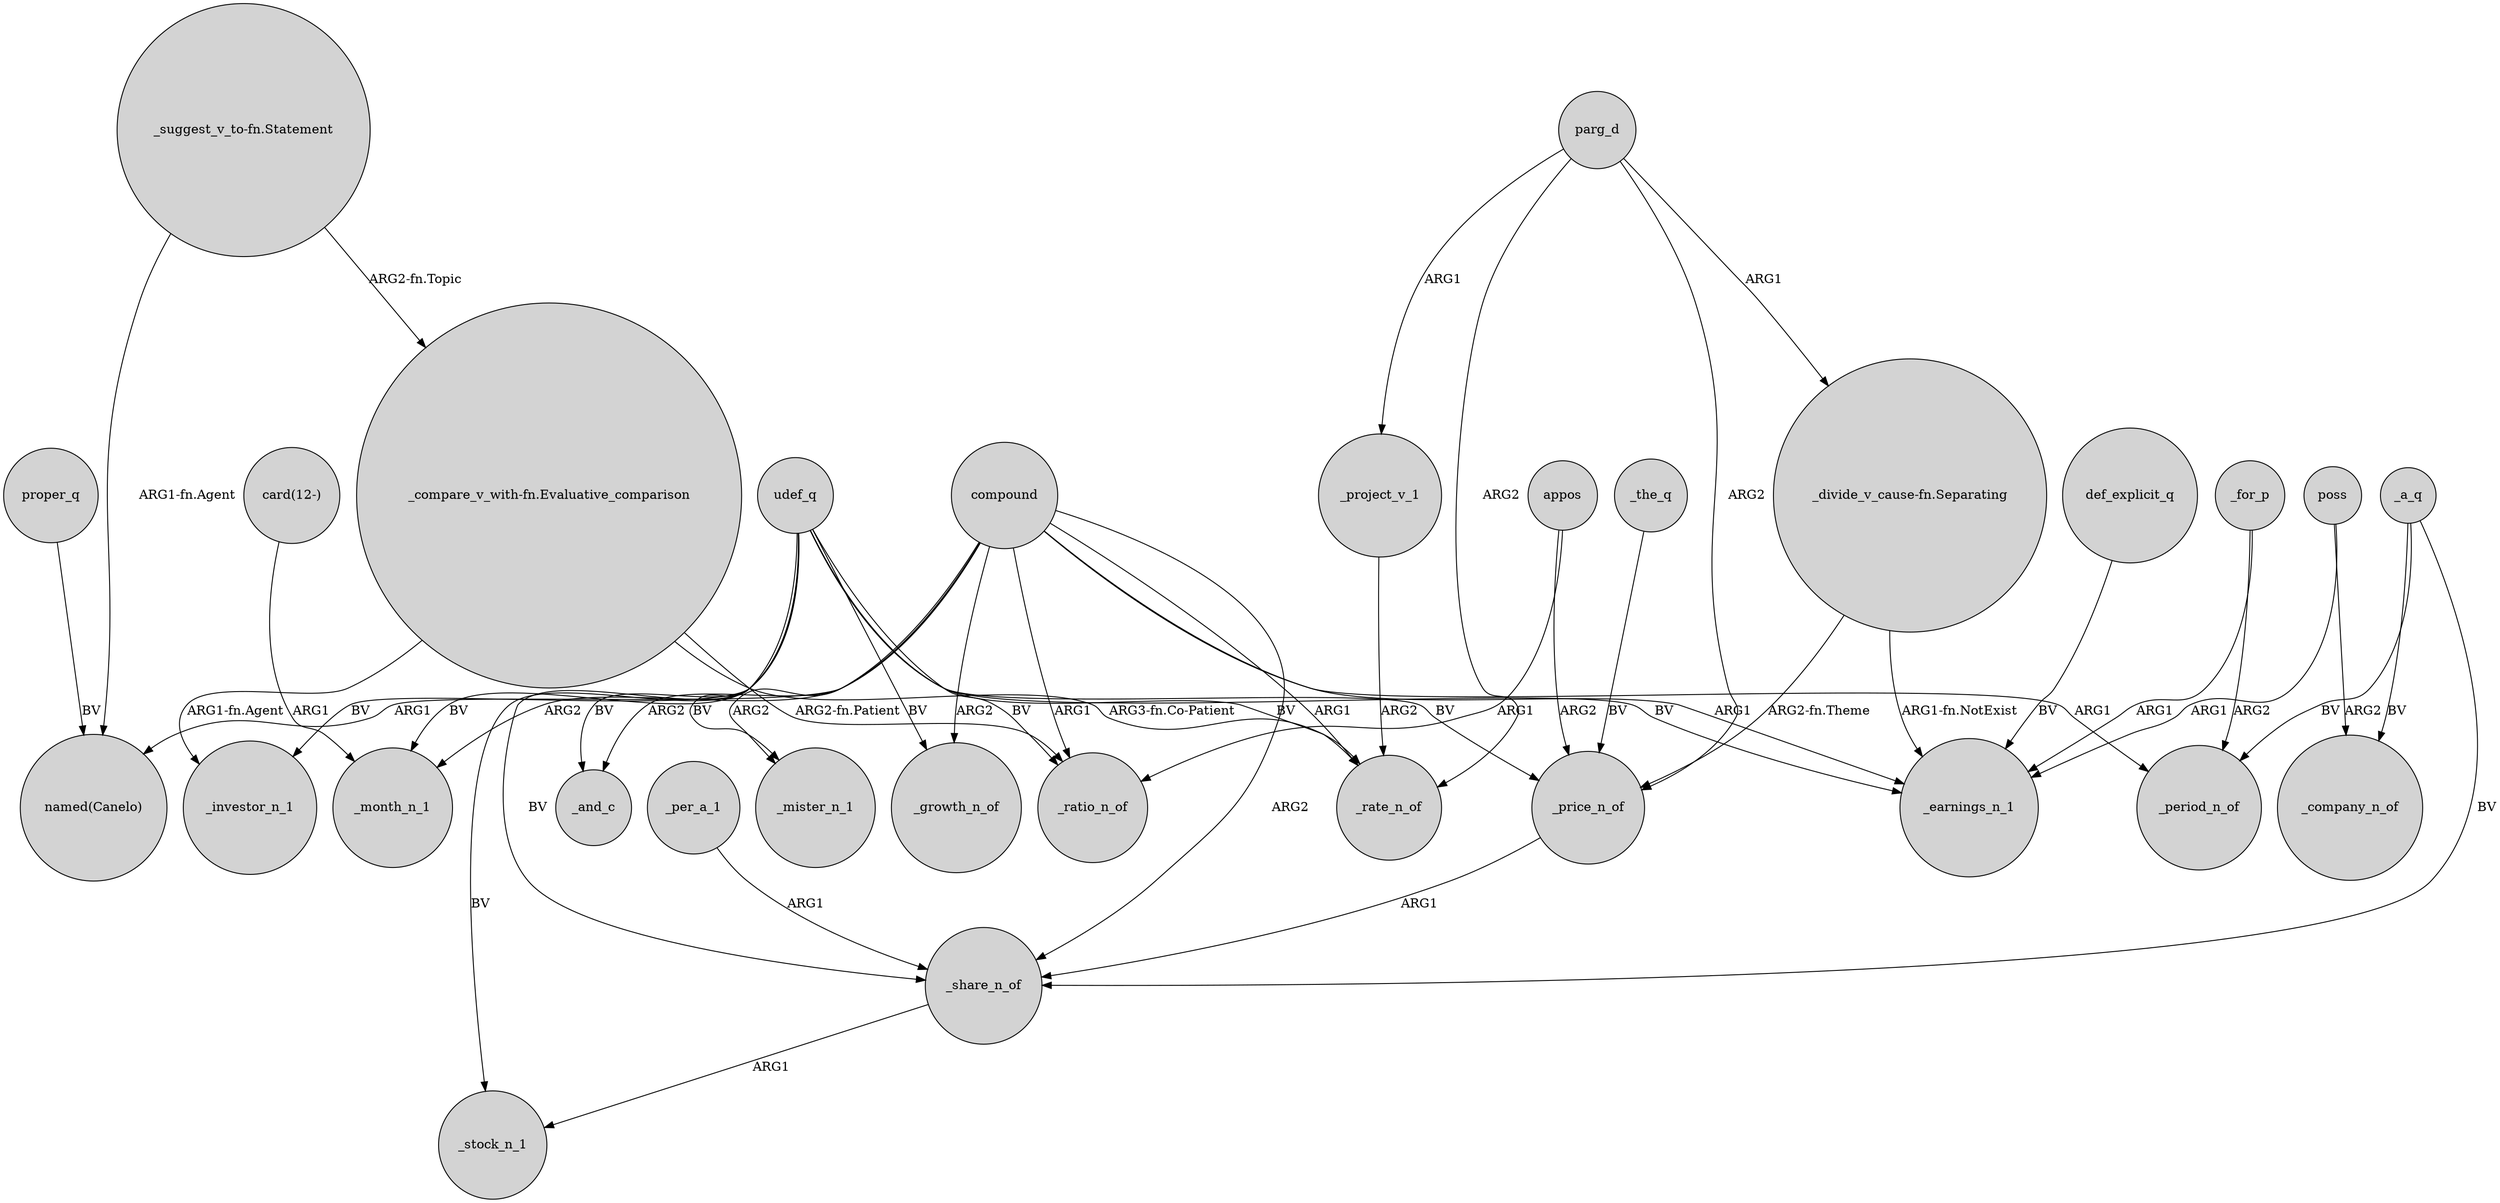 digraph {
	node [shape=circle style=filled]
	_project_v_1 -> _rate_n_of [label=ARG2]
	"_suggest_v_to-fn.Statement" -> "named(Canelo)" [label="ARG1-fn.Agent"]
	_a_q -> _period_n_of [label=BV]
	compound -> _month_n_1 [label=ARG2]
	udef_q -> _price_n_of [label=BV]
	parg_d -> "_divide_v_cause-fn.Separating" [label=ARG1]
	udef_q -> _investor_n_1 [label=BV]
	"_suggest_v_to-fn.Statement" -> "_compare_v_with-fn.Evaluative_comparison" [label="ARG2-fn.Topic"]
	compound -> _mister_n_1 [label=ARG2]
	udef_q -> _earnings_n_1 [label=BV]
	compound -> _rate_n_of [label=ARG1]
	udef_q -> _mister_n_1 [label=BV]
	compound -> _earnings_n_1 [label=ARG1]
	_per_a_1 -> _share_n_of [label=ARG1]
	udef_q -> _rate_n_of [label=BV]
	parg_d -> _project_v_1 [label=ARG1]
	appos -> _price_n_of [label=ARG2]
	udef_q -> _ratio_n_of [label=BV]
	appos -> _ratio_n_of [label=ARG1]
	_the_q -> _price_n_of [label=BV]
	compound -> _share_n_of [label=ARG2]
	"_divide_v_cause-fn.Separating" -> _price_n_of [label="ARG2-fn.Theme"]
	_for_p -> _period_n_of [label=ARG2]
	udef_q -> _month_n_1 [label=BV]
	compound -> _growth_n_of [label=ARG2]
	"_compare_v_with-fn.Evaluative_comparison" -> _investor_n_1 [label="ARG1-fn.Agent"]
	_a_q -> _share_n_of [label=BV]
	_price_n_of -> _share_n_of [label=ARG1]
	compound -> "named(Canelo)" [label=ARG1]
	compound -> _and_c [label=ARG2]
	udef_q -> _stock_n_1 [label=BV]
	compound -> _period_n_of [label=ARG1]
	"card(12-)" -> _month_n_1 [label=ARG1]
	_for_p -> _earnings_n_1 [label=ARG1]
	"_compare_v_with-fn.Evaluative_comparison" -> _ratio_n_of [label="ARG2-fn.Patient"]
	"_divide_v_cause-fn.Separating" -> _earnings_n_1 [label="ARG1-fn.NotExist"]
	_a_q -> _company_n_of [label=BV]
	udef_q -> _share_n_of [label=BV]
	poss -> _earnings_n_1 [label=ARG1]
	poss -> _company_n_of [label=ARG2]
	parg_d -> _price_n_of [label=ARG2]
	def_explicit_q -> _earnings_n_1 [label=BV]
	proper_q -> "named(Canelo)" [label=BV]
	udef_q -> _and_c [label=BV]
	udef_q -> _growth_n_of [label=BV]
	_share_n_of -> _stock_n_1 [label=ARG1]
	parg_d -> _rate_n_of [label=ARG2]
	compound -> _ratio_n_of [label=ARG1]
	"_compare_v_with-fn.Evaluative_comparison" -> _rate_n_of [label="ARG3-fn.Co-Patient"]
}
